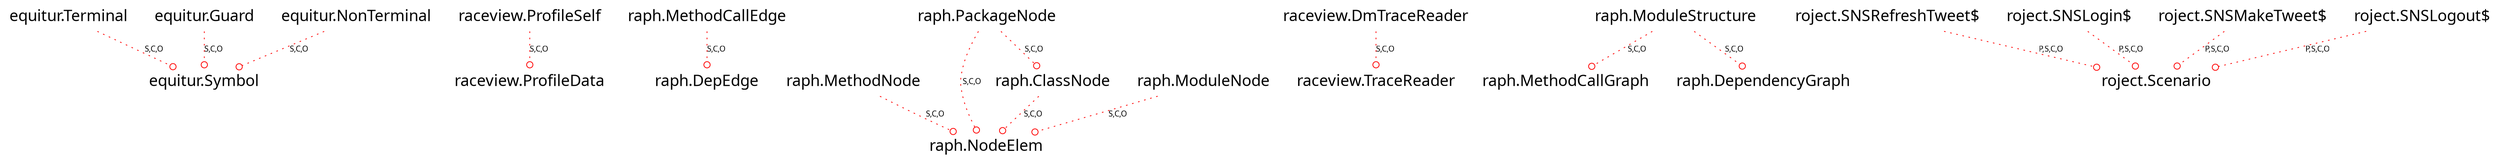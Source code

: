 digraph SubtypeGraph { 
node [shape=plaintext, fontname=Skia, fontsize=20];
edge [fontname=Skia, fontsize = 10];
22[ label="equitur.Terminal"];
21[ label="raceview.ProfileData"];
20[ label="raph.DepEdge"];
19[ label="raph.MethodNode"];
18[ label="raph.NodeElem"];
17[ label="raceview.DmTraceReader"];
16[ label="raph.MethodCallGraph"];
15[ label="raph.MethodCallEdge"];
14[ label="roject.SNSRefreshTweet$"];
13[ label="raph.PackageNode"];
12[ label="raph.ModuleStructure"];
11[ label="roject.SNSLogin$"];
10[ label="raph.ModuleNode"];
9[ label="equitur.Symbol"];
8[ label="roject.SNSMakeTweet$"];
7[ label="raph.ClassNode"];
6[ label="roject.SNSLogout$"];
5[ label="equitur.Guard"];
4[ label="raceview.ProfileSelf"];
3[ label="raceview.TraceReader"];
2[ label="raph.DependencyGraph"];
1[ label="equitur.NonTerminal"];
0[ label="roject.Scenario"];
5->9[color="red",  arrowhead="odot", style="dotted", label = "S,C,O"];
1->9[color="red",  arrowhead="odot", style="dotted", label = "S,C,O"];
4->21[color="red",  arrowhead="odot", style="dotted", label = "S,C,O"];
22->9[color="red",  arrowhead="odot", style="dotted", label = "S,C,O"];
17->3[color="red",  arrowhead="odot", style="dotted", label = "S,C,O"];
14->0[color="red",  arrowhead="odot", style="dotted", label = "P,S,C,O"];
8->0[color="red",  arrowhead="odot", style="dotted", label = "P,S,C,O"];
11->0[color="red",  arrowhead="odot", style="dotted", label = "P,S,C,O"];
6->0[color="red",  arrowhead="odot", style="dotted", label = "P,S,C,O"];
10->18[color="red",  arrowhead="odot", style="dotted", label = "S,C,O"];
12->16[color="red",  arrowhead="odot", style="dotted", label = "S,C,O"];
12->2[color="red",  arrowhead="odot", style="dotted", label = "S,C,O"];
13->7[color="red",  arrowhead="odot", style="dotted", label = "S,C,O"];
13->18[color="red",  arrowhead="odot", style="dotted", label = "S,C,O"];
15->20[color="red",  arrowhead="odot", style="dotted", label = "S,C,O"];
19->18[color="red",  arrowhead="odot", style="dotted", label = "S,C,O"];
7->18[color="red",  arrowhead="odot", style="dotted", label = "S,C,O"]
}
